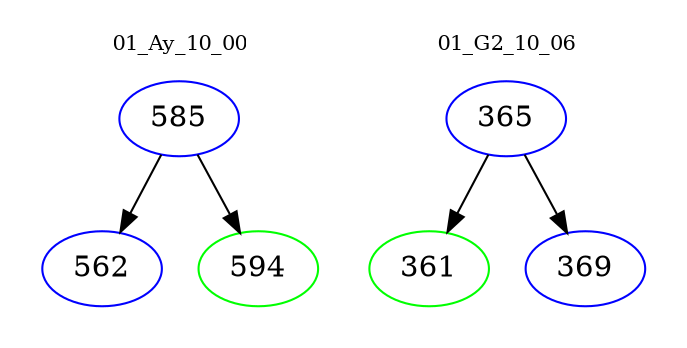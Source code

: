 digraph{
subgraph cluster_0 {
color = white
label = "01_Ay_10_00";
fontsize=10;
T0_585 [label="585", color="blue"]
T0_585 -> T0_562 [color="black"]
T0_562 [label="562", color="blue"]
T0_585 -> T0_594 [color="black"]
T0_594 [label="594", color="green"]
}
subgraph cluster_1 {
color = white
label = "01_G2_10_06";
fontsize=10;
T1_365 [label="365", color="blue"]
T1_365 -> T1_361 [color="black"]
T1_361 [label="361", color="green"]
T1_365 -> T1_369 [color="black"]
T1_369 [label="369", color="blue"]
}
}
